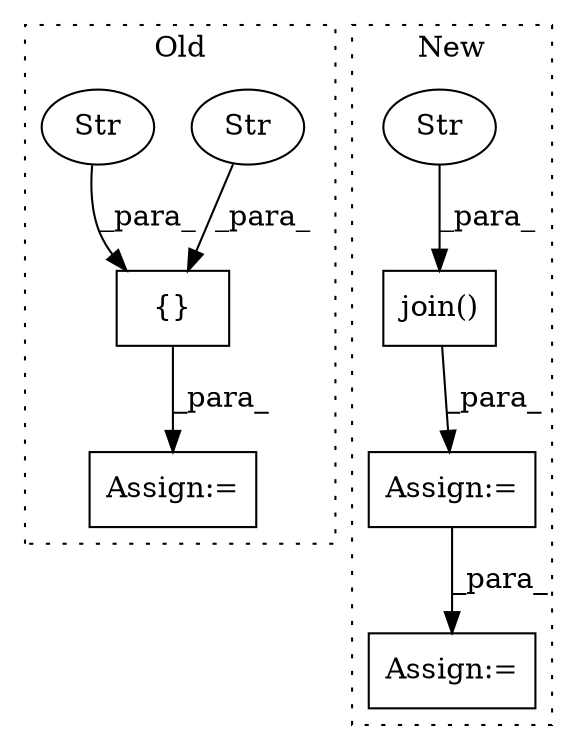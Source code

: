digraph G {
subgraph cluster0 {
1 [label="{}" a="59" s="608,862" l="1,0" shape="box"];
4 [label="Assign:=" a="68" s="1194" l="3" shape="box"];
7 [label="Str" a="66" s="708" l="11" shape="ellipse"];
8 [label="Str" a="66" s="636" l="11" shape="ellipse"];
label = "Old";
style="dotted";
}
subgraph cluster1 {
2 [label="join()" a="75" s="567,610" l="13,1" shape="box"];
3 [label="Assign:=" a="68" s="1394" l="3" shape="box"];
5 [label="Str" a="66" s="590" l="20" shape="ellipse"];
6 [label="Assign:=" a="68" s="564" l="3" shape="box"];
label = "New";
style="dotted";
}
1 -> 4 [label="_para_"];
2 -> 6 [label="_para_"];
5 -> 2 [label="_para_"];
6 -> 3 [label="_para_"];
7 -> 1 [label="_para_"];
8 -> 1 [label="_para_"];
}